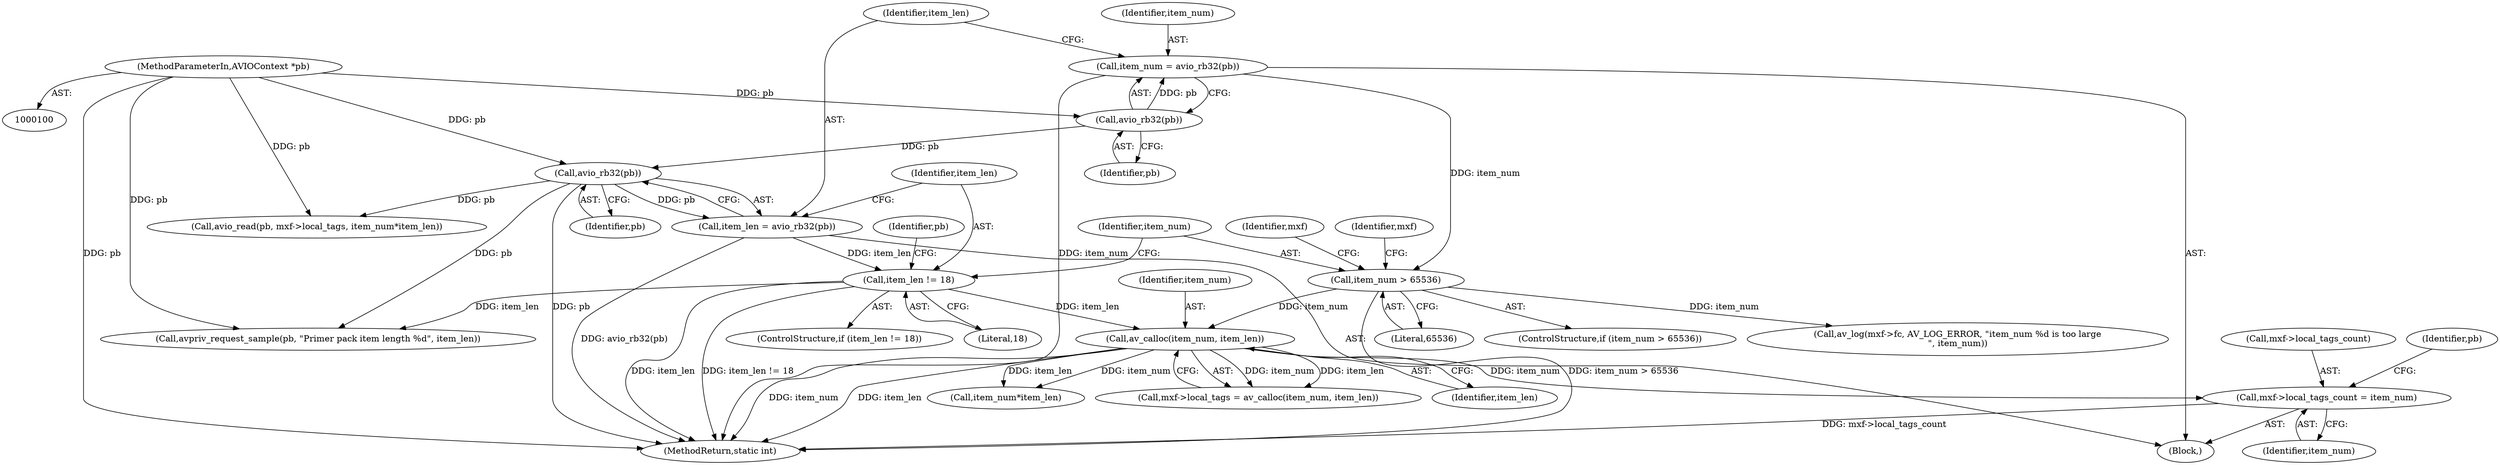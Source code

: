 digraph "1_FFmpeg_9d00fb9d70ee8c0cc7002b89318c5be00f1bbdad@pointer" {
"1000181" [label="(Call,mxf->local_tags_count = item_num)"];
"1000170" [label="(Call,av_calloc(item_num, item_len))"];
"1000134" [label="(Call,item_num > 65536)"];
"1000113" [label="(Call,item_num = avio_rb32(pb))"];
"1000115" [label="(Call,avio_rb32(pb))"];
"1000102" [label="(MethodParameterIn,AVIOContext *pb)"];
"1000123" [label="(Call,item_len != 18)"];
"1000118" [label="(Call,item_len = avio_rb32(pb))"];
"1000120" [label="(Call,avio_rb32(pb))"];
"1000125" [label="(Literal,18)"];
"1000118" [label="(Call,item_len = avio_rb32(pb))"];
"1000138" [label="(Call,av_log(mxf->fc, AV_LOG_ERROR, \"item_num %d is too large\n\", item_num))"];
"1000170" [label="(Call,av_calloc(item_num, item_len))"];
"1000191" [label="(Call,item_num*item_len)"];
"1000149" [label="(Identifier,mxf)"];
"1000182" [label="(Call,mxf->local_tags_count)"];
"1000123" [label="(Call,item_len != 18)"];
"1000122" [label="(ControlStructure,if (item_len != 18))"];
"1000127" [label="(Call,avpriv_request_sample(pb, \"Primer pack item length %d\", item_len))"];
"1000136" [label="(Literal,65536)"];
"1000114" [label="(Identifier,item_num)"];
"1000181" [label="(Call,mxf->local_tags_count = item_num)"];
"1000187" [label="(Identifier,pb)"];
"1000119" [label="(Identifier,item_len)"];
"1000124" [label="(Identifier,item_len)"];
"1000113" [label="(Call,item_num = avio_rb32(pb))"];
"1000185" [label="(Identifier,item_num)"];
"1000120" [label="(Call,avio_rb32(pb))"];
"1000140" [label="(Identifier,mxf)"];
"1000134" [label="(Call,item_num > 65536)"];
"1000121" [label="(Identifier,pb)"];
"1000115" [label="(Call,avio_rb32(pb))"];
"1000116" [label="(Identifier,pb)"];
"1000171" [label="(Identifier,item_num)"];
"1000133" [label="(ControlStructure,if (item_num > 65536))"];
"1000102" [label="(MethodParameterIn,AVIOContext *pb)"];
"1000186" [label="(Call,avio_read(pb, mxf->local_tags, item_num*item_len))"];
"1000128" [label="(Identifier,pb)"];
"1000166" [label="(Call,mxf->local_tags = av_calloc(item_num, item_len))"];
"1000172" [label="(Identifier,item_len)"];
"1000107" [label="(Block,)"];
"1000135" [label="(Identifier,item_num)"];
"1000196" [label="(MethodReturn,static int)"];
"1000181" -> "1000107"  [label="AST: "];
"1000181" -> "1000185"  [label="CFG: "];
"1000182" -> "1000181"  [label="AST: "];
"1000185" -> "1000181"  [label="AST: "];
"1000187" -> "1000181"  [label="CFG: "];
"1000181" -> "1000196"  [label="DDG: mxf->local_tags_count"];
"1000170" -> "1000181"  [label="DDG: item_num"];
"1000170" -> "1000166"  [label="AST: "];
"1000170" -> "1000172"  [label="CFG: "];
"1000171" -> "1000170"  [label="AST: "];
"1000172" -> "1000170"  [label="AST: "];
"1000166" -> "1000170"  [label="CFG: "];
"1000170" -> "1000196"  [label="DDG: item_num"];
"1000170" -> "1000196"  [label="DDG: item_len"];
"1000170" -> "1000166"  [label="DDG: item_num"];
"1000170" -> "1000166"  [label="DDG: item_len"];
"1000134" -> "1000170"  [label="DDG: item_num"];
"1000123" -> "1000170"  [label="DDG: item_len"];
"1000170" -> "1000191"  [label="DDG: item_num"];
"1000170" -> "1000191"  [label="DDG: item_len"];
"1000134" -> "1000133"  [label="AST: "];
"1000134" -> "1000136"  [label="CFG: "];
"1000135" -> "1000134"  [label="AST: "];
"1000136" -> "1000134"  [label="AST: "];
"1000140" -> "1000134"  [label="CFG: "];
"1000149" -> "1000134"  [label="CFG: "];
"1000134" -> "1000196"  [label="DDG: item_num > 65536"];
"1000113" -> "1000134"  [label="DDG: item_num"];
"1000134" -> "1000138"  [label="DDG: item_num"];
"1000113" -> "1000107"  [label="AST: "];
"1000113" -> "1000115"  [label="CFG: "];
"1000114" -> "1000113"  [label="AST: "];
"1000115" -> "1000113"  [label="AST: "];
"1000119" -> "1000113"  [label="CFG: "];
"1000113" -> "1000196"  [label="DDG: item_num"];
"1000115" -> "1000113"  [label="DDG: pb"];
"1000115" -> "1000116"  [label="CFG: "];
"1000116" -> "1000115"  [label="AST: "];
"1000102" -> "1000115"  [label="DDG: pb"];
"1000115" -> "1000120"  [label="DDG: pb"];
"1000102" -> "1000100"  [label="AST: "];
"1000102" -> "1000196"  [label="DDG: pb"];
"1000102" -> "1000120"  [label="DDG: pb"];
"1000102" -> "1000127"  [label="DDG: pb"];
"1000102" -> "1000186"  [label="DDG: pb"];
"1000123" -> "1000122"  [label="AST: "];
"1000123" -> "1000125"  [label="CFG: "];
"1000124" -> "1000123"  [label="AST: "];
"1000125" -> "1000123"  [label="AST: "];
"1000128" -> "1000123"  [label="CFG: "];
"1000135" -> "1000123"  [label="CFG: "];
"1000123" -> "1000196"  [label="DDG: item_len"];
"1000123" -> "1000196"  [label="DDG: item_len != 18"];
"1000118" -> "1000123"  [label="DDG: item_len"];
"1000123" -> "1000127"  [label="DDG: item_len"];
"1000118" -> "1000107"  [label="AST: "];
"1000118" -> "1000120"  [label="CFG: "];
"1000119" -> "1000118"  [label="AST: "];
"1000120" -> "1000118"  [label="AST: "];
"1000124" -> "1000118"  [label="CFG: "];
"1000118" -> "1000196"  [label="DDG: avio_rb32(pb)"];
"1000120" -> "1000118"  [label="DDG: pb"];
"1000120" -> "1000121"  [label="CFG: "];
"1000121" -> "1000120"  [label="AST: "];
"1000120" -> "1000196"  [label="DDG: pb"];
"1000120" -> "1000127"  [label="DDG: pb"];
"1000120" -> "1000186"  [label="DDG: pb"];
}

